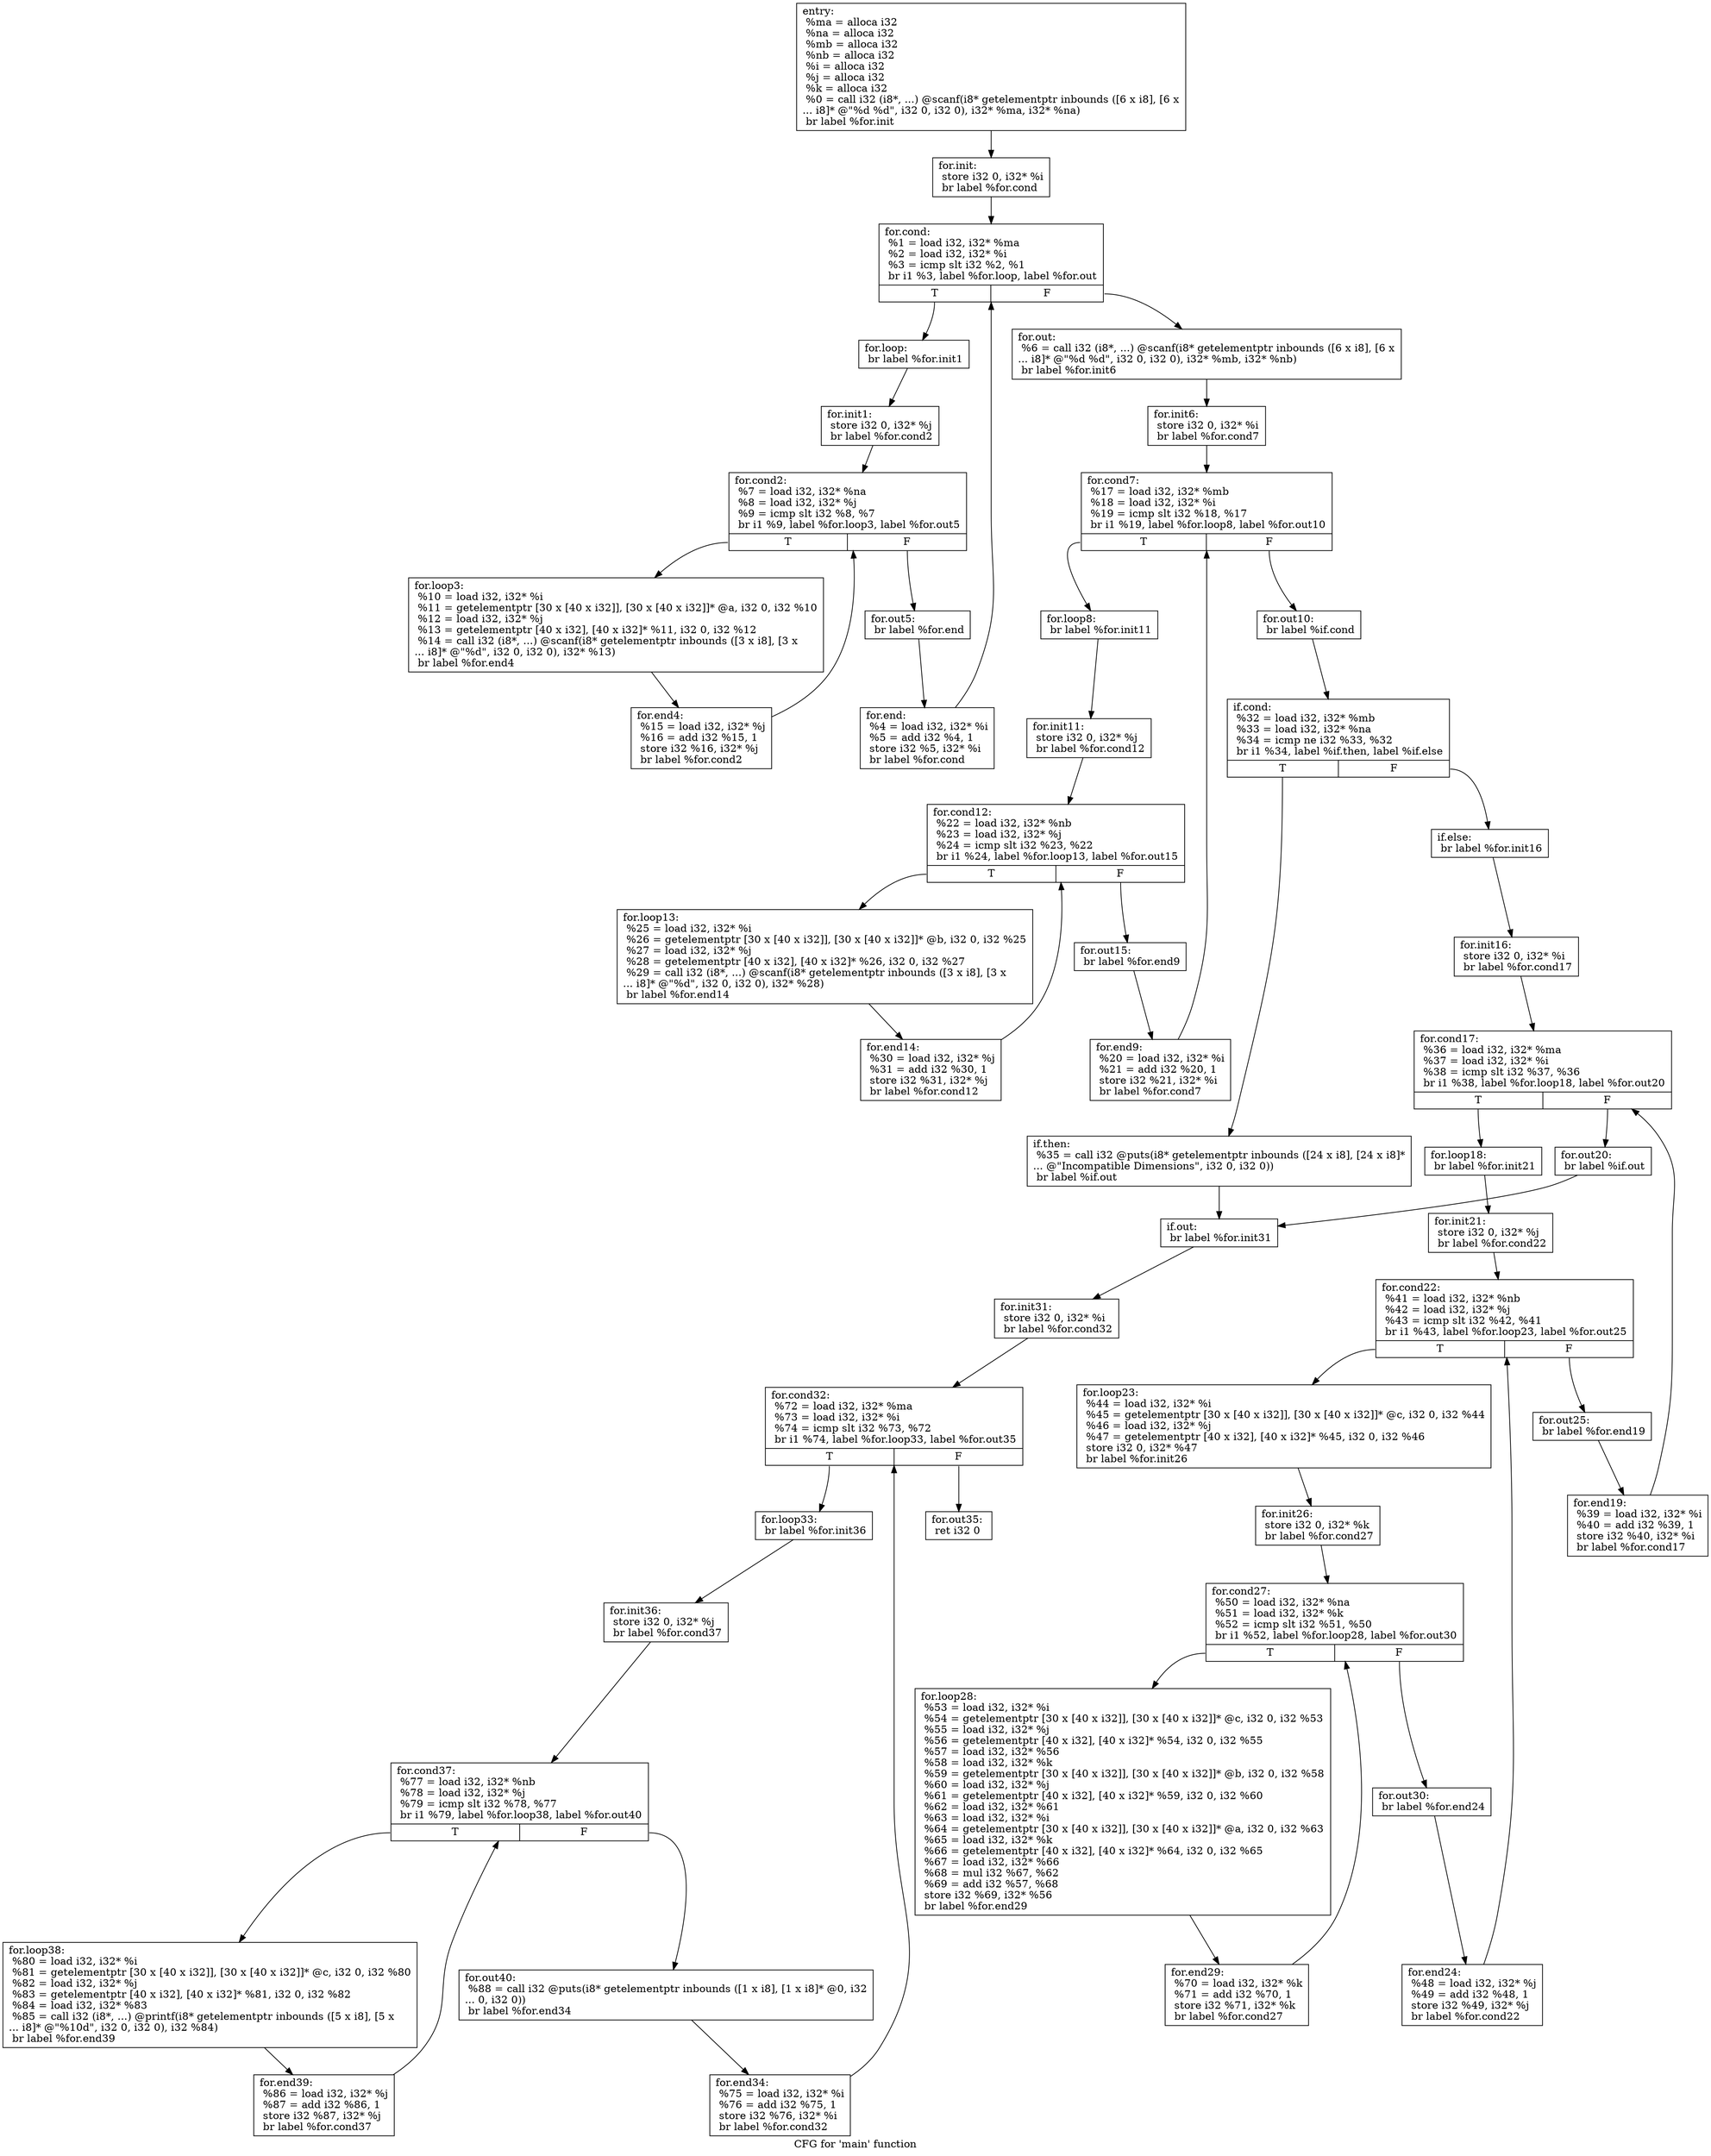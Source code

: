 digraph "CFG for 'main' function" {
	label="CFG for 'main' function";

	Node0x1907690 [shape=record,label="{entry:\l  %ma = alloca i32\l  %na = alloca i32\l  %mb = alloca i32\l  %nb = alloca i32\l  %i = alloca i32\l  %j = alloca i32\l  %k = alloca i32\l  %0 = call i32 (i8*, ...) @scanf(i8* getelementptr inbounds ([6 x i8], [6 x\l... i8]* @\"%d %d\", i32 0, i32 0), i32* %ma, i32* %na)\l  br label %for.init\l}"];
	Node0x1907690 -> Node0x1908580;
	Node0x1908580 [shape=record,label="{for.init:                                         \l  store i32 0, i32* %i\l  br label %for.cond\l}"];
	Node0x1908580 -> Node0x1908740;
	Node0x1908740 [shape=record,label="{for.cond:                                         \l  %1 = load i32, i32* %ma\l  %2 = load i32, i32* %i\l  %3 = icmp slt i32 %2, %1\l  br i1 %3, label %for.loop, label %for.out\l|{<s0>T|<s1>F}}"];
	Node0x1908740:s0 -> Node0x1908940;
	Node0x1908740:s1 -> Node0x1908a20;
	Node0x1908940 [shape=record,label="{for.loop:                                         \l  br label %for.init1\l}"];
	Node0x1908940 -> Node0x1908ad0;
	Node0x1908d50 [shape=record,label="{for.end:                                          \l  %4 = load i32, i32* %i\l  %5 = add i32 %4, 1\l  store i32 %5, i32* %i\l  br label %for.cond\l}"];
	Node0x1908d50 -> Node0x1908740;
	Node0x1908a20 [shape=record,label="{for.out:                                          \l  %6 = call i32 (i8*, ...) @scanf(i8* getelementptr inbounds ([6 x i8], [6 x\l... i8]* @\"%d %d\", i32 0, i32 0), i32* %mb, i32* %nb)\l  br label %for.init6\l}"];
	Node0x1908a20 -> Node0x19090c0;
	Node0x1908ad0 [shape=record,label="{for.init1:                                        \l  store i32 0, i32* %j\l  br label %for.cond2\l}"];
	Node0x1908ad0 -> Node0x19091f0;
	Node0x19091f0 [shape=record,label="{for.cond2:                                        \l  %7 = load i32, i32* %na\l  %8 = load i32, i32* %j\l  %9 = icmp slt i32 %8, %7\l  br i1 %9, label %for.loop3, label %for.out5\l|{<s0>T|<s1>F}}"];
	Node0x19091f0:s0 -> Node0x1908e00;
	Node0x19091f0:s1 -> Node0x1909430;
	Node0x1908e00 [shape=record,label="{for.loop3:                                        \l  %10 = load i32, i32* %i\l  %11 = getelementptr [30 x [40 x i32]], [30 x [40 x i32]]* @a, i32 0, i32 %10\l  %12 = load i32, i32* %j\l  %13 = getelementptr [40 x i32], [40 x i32]* %11, i32 0, i32 %12\l  %14 = call i32 (i8*, ...) @scanf(i8* getelementptr inbounds ([3 x i8], [3 x\l... i8]* @\"%d\", i32 0, i32 0), i32* %13)\l  br label %for.end4\l}"];
	Node0x1908e00 -> Node0x1909820;
	Node0x1909820 [shape=record,label="{for.end4:                                         \l  %15 = load i32, i32* %j\l  %16 = add i32 %15, 1\l  store i32 %16, i32* %j\l  br label %for.cond2\l}"];
	Node0x1909820 -> Node0x19091f0;
	Node0x1909430 [shape=record,label="{for.out5:                                         \l  br label %for.end\l}"];
	Node0x1909430 -> Node0x1908d50;
	Node0x19090c0 [shape=record,label="{for.init6:                                        \l  store i32 0, i32* %i\l  br label %for.cond7\l}"];
	Node0x19090c0 -> Node0x1909b30;
	Node0x1909b30 [shape=record,label="{for.cond7:                                        \l  %17 = load i32, i32* %mb\l  %18 = load i32, i32* %i\l  %19 = icmp slt i32 %18, %17\l  br i1 %19, label %for.loop8, label %for.out10\l|{<s0>T|<s1>F}}"];
	Node0x1909b30:s0 -> Node0x1909ce0;
	Node0x1909b30:s1 -> Node0x1909dc0;
	Node0x1909ce0 [shape=record,label="{for.loop8:                                        \l  br label %for.init11\l}"];
	Node0x1909ce0 -> Node0x1909ea0;
	Node0x1909f80 [shape=record,label="{for.end9:                                         \l  %20 = load i32, i32* %i\l  %21 = add i32 %20, 1\l  store i32 %21, i32* %i\l  br label %for.cond7\l}"];
	Node0x1909f80 -> Node0x1909b30;
	Node0x1909dc0 [shape=record,label="{for.out10:                                        \l  br label %if.cond\l}"];
	Node0x1909dc0 -> Node0x190a1b0;
	Node0x1909ea0 [shape=record,label="{for.init11:                                       \l  store i32 0, i32* %j\l  br label %for.cond12\l}"];
	Node0x1909ea0 -> Node0x190a600;
	Node0x190a600 [shape=record,label="{for.cond12:                                       \l  %22 = load i32, i32* %nb\l  %23 = load i32, i32* %j\l  %24 = icmp slt i32 %23, %22\l  br i1 %24, label %for.loop13, label %for.out15\l|{<s0>T|<s1>F}}"];
	Node0x190a600:s0 -> Node0x190a7b0;
	Node0x190a600:s1 -> Node0x190a890;
	Node0x190a7b0 [shape=record,label="{for.loop13:                                       \l  %25 = load i32, i32* %i\l  %26 = getelementptr [30 x [40 x i32]], [30 x [40 x i32]]* @b, i32 0, i32 %25\l  %27 = load i32, i32* %j\l  %28 = getelementptr [40 x i32], [40 x i32]* %26, i32 0, i32 %27\l  %29 = call i32 (i8*, ...) @scanf(i8* getelementptr inbounds ([3 x i8], [3 x\l... i8]* @\"%d\", i32 0, i32 0), i32* %28)\l  br label %for.end14\l}"];
	Node0x190a7b0 -> Node0x190acb0;
	Node0x190acb0 [shape=record,label="{for.end14:                                        \l  %30 = load i32, i32* %j\l  %31 = add i32 %30, 1\l  store i32 %31, i32* %j\l  br label %for.cond12\l}"];
	Node0x190acb0 -> Node0x190a600;
	Node0x190a890 [shape=record,label="{for.out15:                                        \l  br label %for.end9\l}"];
	Node0x190a890 -> Node0x1909f80;
	Node0x190a1b0 [shape=record,label="{if.cond:                                          \l  %32 = load i32, i32* %mb\l  %33 = load i32, i32* %na\l  %34 = icmp ne i32 %33, %32\l  br i1 %34, label %if.then, label %if.else\l|{<s0>T|<s1>F}}"];
	Node0x190a1b0:s0 -> Node0x190b220;
	Node0x190a1b0:s1 -> Node0x190b2d0;
	Node0x190b220 [shape=record,label="{if.then:                                          \l  %35 = call i32 @puts(i8* getelementptr inbounds ([24 x i8], [24 x i8]*\l... @\"Incompatible Dimensions\", i32 0, i32 0))\l  br label %if.out\l}"];
	Node0x190b220 -> Node0x190b600;
	Node0x190b2d0 [shape=record,label="{if.else:                                          \l  br label %for.init16\l}"];
	Node0x190b2d0 -> Node0x190b6b0;
	Node0x190b600 [shape=record,label="{if.out:                                           \l  br label %for.init31\l}"];
	Node0x190b600 -> Node0x190b760;
	Node0x190b6b0 [shape=record,label="{for.init16:                                       \l  store i32 0, i32* %i\l  br label %for.cond17\l}"];
	Node0x190b6b0 -> Node0x190b890;
	Node0x190b890 [shape=record,label="{for.cond17:                                       \l  %36 = load i32, i32* %ma\l  %37 = load i32, i32* %i\l  %38 = icmp slt i32 %37, %36\l  br i1 %38, label %for.loop18, label %for.out20\l|{<s0>T|<s1>F}}"];
	Node0x190b890:s0 -> Node0x190ba40;
	Node0x190b890:s1 -> Node0x190bb20;
	Node0x190ba40 [shape=record,label="{for.loop18:                                       \l  br label %for.init21\l}"];
	Node0x190ba40 -> Node0x190c4a0;
	Node0x190c580 [shape=record,label="{for.end19:                                        \l  %39 = load i32, i32* %i\l  %40 = add i32 %39, 1\l  store i32 %40, i32* %i\l  br label %for.cond17\l}"];
	Node0x190c580 -> Node0x190b890;
	Node0x190bb20 [shape=record,label="{for.out20:                                        \l  br label %if.out\l}"];
	Node0x190bb20 -> Node0x190b600;
	Node0x190c4a0 [shape=record,label="{for.init21:                                       \l  store i32 0, i32* %j\l  br label %for.cond22\l}"];
	Node0x190c4a0 -> Node0x190c830;
	Node0x190c830 [shape=record,label="{for.cond22:                                       \l  %41 = load i32, i32* %nb\l  %42 = load i32, i32* %j\l  %43 = icmp slt i32 %42, %41\l  br i1 %43, label %for.loop23, label %for.out25\l|{<s0>T|<s1>F}}"];
	Node0x190c830:s0 -> Node0x190c9e0;
	Node0x190c830:s1 -> Node0x190cac0;
	Node0x190c9e0 [shape=record,label="{for.loop23:                                       \l  %44 = load i32, i32* %i\l  %45 = getelementptr [30 x [40 x i32]], [30 x [40 x i32]]* @c, i32 0, i32 %44\l  %46 = load i32, i32* %j\l  %47 = getelementptr [40 x i32], [40 x i32]* %45, i32 0, i32 %46\l  store i32 0, i32* %47\l  br label %for.init26\l}"];
	Node0x190c9e0 -> Node0x190ce50;
	Node0x190cf90 [shape=record,label="{for.end24:                                        \l  %48 = load i32, i32* %j\l  %49 = add i32 %48, 1\l  store i32 %49, i32* %j\l  br label %for.cond22\l}"];
	Node0x190cf90 -> Node0x190c830;
	Node0x190cac0 [shape=record,label="{for.out25:                                        \l  br label %for.end19\l}"];
	Node0x190cac0 -> Node0x190c580;
	Node0x190ce50 [shape=record,label="{for.init26:                                       \l  store i32 0, i32* %k\l  br label %for.cond27\l}"];
	Node0x190ce50 -> Node0x190d240;
	Node0x190d240 [shape=record,label="{for.cond27:                                       \l  %50 = load i32, i32* %na\l  %51 = load i32, i32* %k\l  %52 = icmp slt i32 %51, %50\l  br i1 %52, label %for.loop28, label %for.out30\l|{<s0>T|<s1>F}}"];
	Node0x190d240:s0 -> Node0x190d3f0;
	Node0x190d240:s1 -> Node0x190d4d0;
	Node0x190d3f0 [shape=record,label="{for.loop28:                                       \l  %53 = load i32, i32* %i\l  %54 = getelementptr [30 x [40 x i32]], [30 x [40 x i32]]* @c, i32 0, i32 %53\l  %55 = load i32, i32* %j\l  %56 = getelementptr [40 x i32], [40 x i32]* %54, i32 0, i32 %55\l  %57 = load i32, i32* %56\l  %58 = load i32, i32* %k\l  %59 = getelementptr [30 x [40 x i32]], [30 x [40 x i32]]* @b, i32 0, i32 %58\l  %60 = load i32, i32* %j\l  %61 = getelementptr [40 x i32], [40 x i32]* %59, i32 0, i32 %60\l  %62 = load i32, i32* %61\l  %63 = load i32, i32* %i\l  %64 = getelementptr [30 x [40 x i32]], [30 x [40 x i32]]* @a, i32 0, i32 %63\l  %65 = load i32, i32* %k\l  %66 = getelementptr [40 x i32], [40 x i32]* %64, i32 0, i32 %65\l  %67 = load i32, i32* %66\l  %68 = mul i32 %67, %62\l  %69 = add i32 %57, %68\l  store i32 %69, i32* %56\l  br label %for.end29\l}"];
	Node0x190d3f0 -> Node0x190de60;
	Node0x190de60 [shape=record,label="{for.end29:                                        \l  %70 = load i32, i32* %k\l  %71 = add i32 %70, 1\l  store i32 %71, i32* %k\l  br label %for.cond27\l}"];
	Node0x190de60 -> Node0x190d240;
	Node0x190d4d0 [shape=record,label="{for.out30:                                        \l  br label %for.end24\l}"];
	Node0x190d4d0 -> Node0x190cf90;
	Node0x190b760 [shape=record,label="{for.init31:                                       \l  store i32 0, i32* %i\l  br label %for.cond32\l}"];
	Node0x190b760 -> Node0x190e170;
	Node0x190e170 [shape=record,label="{for.cond32:                                       \l  %72 = load i32, i32* %ma\l  %73 = load i32, i32* %i\l  %74 = icmp slt i32 %73, %72\l  br i1 %74, label %for.loop33, label %for.out35\l|{<s0>T|<s1>F}}"];
	Node0x190e170:s0 -> Node0x190e940;
	Node0x190e170:s1 -> Node0x190ea20;
	Node0x190e940 [shape=record,label="{for.loop33:                                       \l  br label %for.init36\l}"];
	Node0x190e940 -> Node0x190eb90;
	Node0x190ec70 [shape=record,label="{for.end34:                                        \l  %75 = load i32, i32* %i\l  %76 = add i32 %75, 1\l  store i32 %76, i32* %i\l  br label %for.cond32\l}"];
	Node0x190ec70 -> Node0x190e170;
	Node0x190ea20 [shape=record,label="{for.out35:                                        \l  ret i32 0\l}"];
	Node0x190eb90 [shape=record,label="{for.init36:                                       \l  store i32 0, i32* %j\l  br label %for.cond37\l}"];
	Node0x190eb90 -> Node0x190ef20;
	Node0x190ef20 [shape=record,label="{for.cond37:                                       \l  %77 = load i32, i32* %nb\l  %78 = load i32, i32* %j\l  %79 = icmp slt i32 %78, %77\l  br i1 %79, label %for.loop38, label %for.out40\l|{<s0>T|<s1>F}}"];
	Node0x190ef20:s0 -> Node0x190f0d0;
	Node0x190ef20:s1 -> Node0x190f1b0;
	Node0x190f0d0 [shape=record,label="{for.loop38:                                       \l  %80 = load i32, i32* %i\l  %81 = getelementptr [30 x [40 x i32]], [30 x [40 x i32]]* @c, i32 0, i32 %80\l  %82 = load i32, i32* %j\l  %83 = getelementptr [40 x i32], [40 x i32]* %81, i32 0, i32 %82\l  %84 = load i32, i32* %83\l  %85 = call i32 (i8*, ...) @printf(i8* getelementptr inbounds ([5 x i8], [5 x\l... i8]* @\"%10d\", i32 0, i32 0), i32 %84)\l  br label %for.end39\l}"];
	Node0x190f0d0 -> Node0x190f6b0;
	Node0x190f6b0 [shape=record,label="{for.end39:                                        \l  %86 = load i32, i32* %j\l  %87 = add i32 %86, 1\l  store i32 %87, i32* %j\l  br label %for.cond37\l}"];
	Node0x190f6b0 -> Node0x190ef20;
	Node0x190f1b0 [shape=record,label="{for.out40:                                        \l  %88 = call i32 @puts(i8* getelementptr inbounds ([1 x i8], [1 x i8]* @0, i32\l... 0, i32 0))\l  br label %for.end34\l}"];
	Node0x190f1b0 -> Node0x190ec70;
}
